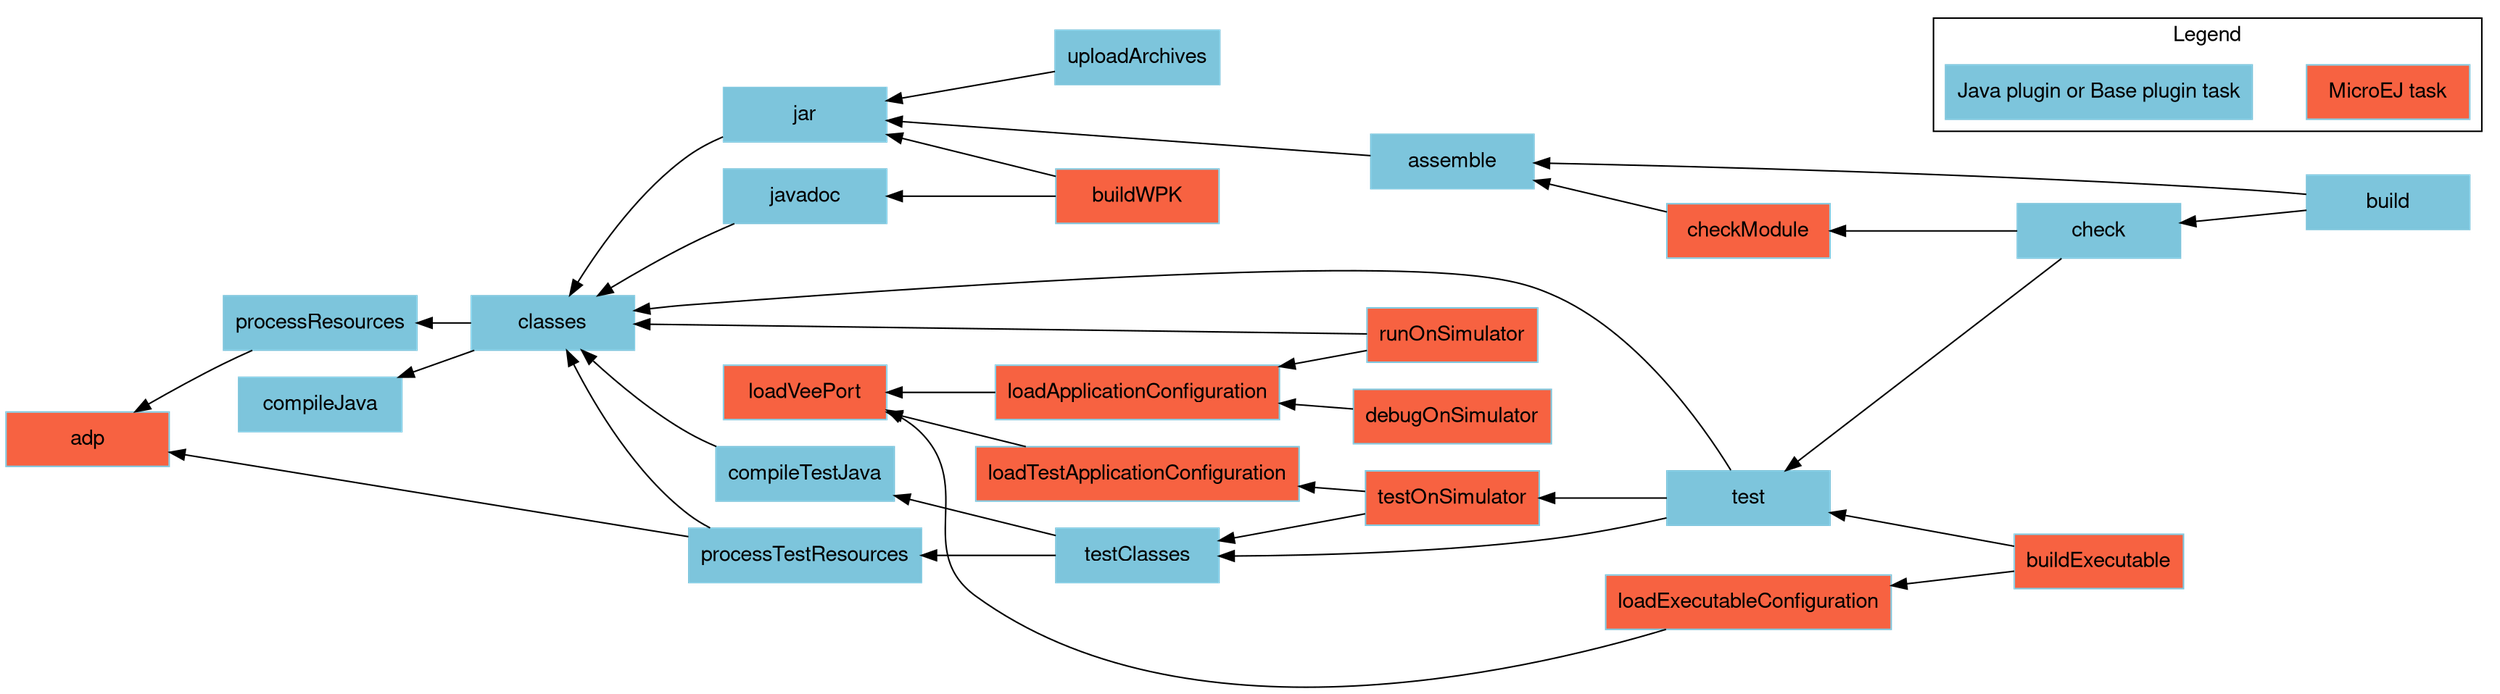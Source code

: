 digraph mygraph {
    rankdir="RL";
    bgcolor="transparent"
    fontname="Helvetica,Arial,sans-serif"
    node [
        shape = box
        width = 1.5
        color = "#7dc5dc"
        style = filled
        fontname="Helvetica,Arial,sans-serif"
    ]
    edge [fontname="Helvetica,Arial,sans-serif"]
    "adp" [fillcolor = "#f76241"]
    "checkModule" [fillcolor = "#f76241"]
    "loadVeePort" [fillcolor = "#f76241"]
    "loadApplicationConfiguration" [fillcolor = "#f76241"]
    "loadExecutableConfiguration" [fillcolor = "#f76241"] 
    "loadTestApplicationConfiguration" [fillcolor = "#f76241"]
    "runOnSimulator" [fillcolor = "#f76241"]
    "debugOnSimulator" [fillcolor = "#f76241"]
    "testOnSimulator" [fillcolor = "#f76241"]
    "buildWPK" [fillcolor = "#f76241"]
    "buildExecutable" [fillcolor = "#f76241"]
    "build" -> "check"
    "check" -> "test"
    "test" -> "testOnSimulator"
    "test" -> "classes"
    "test" -> "testClasses"
    "testOnSimulator" -> "testClasses"
    "testOnSimulator" -> "loadTestApplicationConfiguration"
    "testClasses" -> "compileTestJava"
    "testClasses" -> "processTestResources"
    "loadTestApplicationConfiguration" -> "loadVeePort"
    "processResources" -> "adp"
    "processTestResources" -> "adp"
    "processTestResources" -> "classes"
    "compileTestJava" -> "classes"
    "javadoc" -> "classes"
    "classes" -> "compileJava"
    "classes" -> "processResources"
    "build" -> "assemble"
    "assemble" -> "jar"
    "uploadArchives" -> "jar"
    "jar" -> "classes"
    "runOnSimulator" -> "classes"
    "runOnSimulator" -> "loadApplicationConfiguration"
    "debugOnSimulator" -> "loadApplicationConfiguration"
    "loadApplicationConfiguration" -> "loadVeePort"
    "checkModule" -> "assemble"
    "check" -> "checkModule"
    "buildWPK" -> "jar"
    "buildWPK" -> "javadoc"
    "buildExecutable" -> "test"
    "buildExecutable" -> "loadExecutableConfiguration"
    "loadExecutableConfiguration" -> "loadVeePort"

    subgraph cluster_legend {
        label="Legend";
        microej [fillcolor="#f76241" label="MicroEJ task"];
        java [fillcolor="#7dc5dc" label="Java plugin or Base plugin task"];
        microej -> java [style=invis];
        java -> microej [style=invis];
    }
}